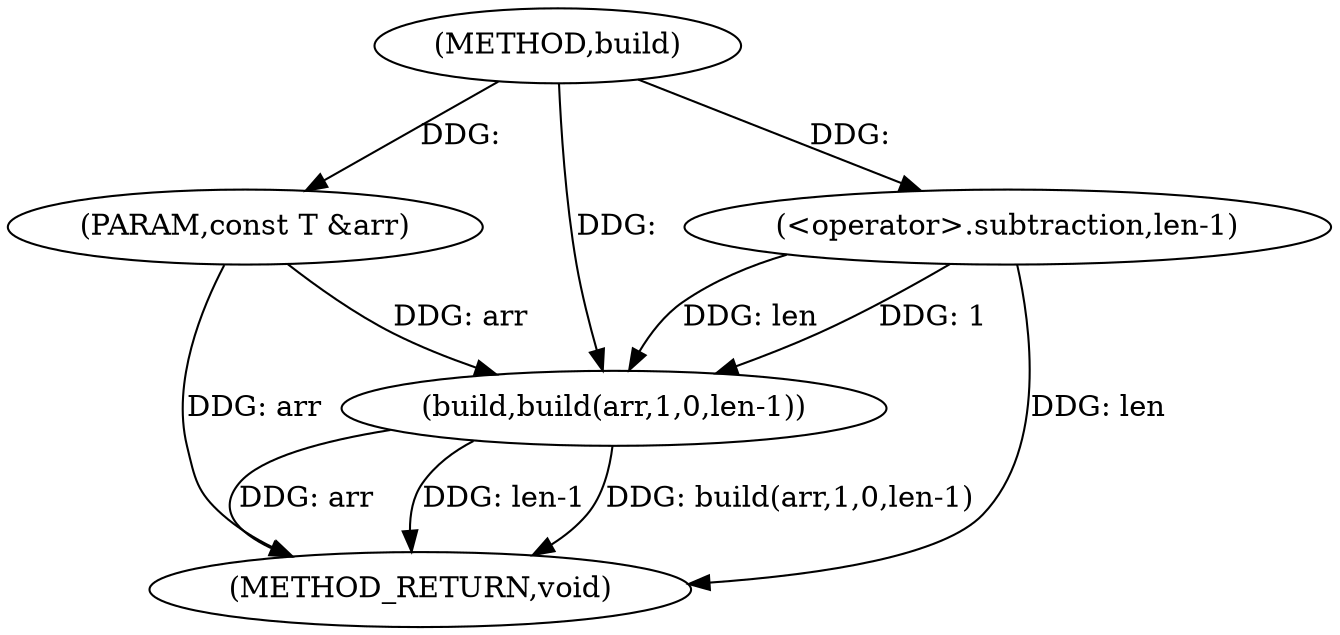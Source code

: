 digraph "build" {  
"1001627" [label = "(METHOD,build)" ]
"1001637" [label = "(METHOD_RETURN,void)" ]
"1001628" [label = "(PARAM,const T &arr)" ]
"1001630" [label = "(build,build(arr,1,0,len-1))" ]
"1001634" [label = "(<operator>.subtraction,len-1)" ]
  "1001628" -> "1001637"  [ label = "DDG: arr"] 
  "1001630" -> "1001637"  [ label = "DDG: arr"] 
  "1001630" -> "1001637"  [ label = "DDG: len-1"] 
  "1001630" -> "1001637"  [ label = "DDG: build(arr,1,0,len-1)"] 
  "1001634" -> "1001637"  [ label = "DDG: len"] 
  "1001627" -> "1001628"  [ label = "DDG: "] 
  "1001628" -> "1001630"  [ label = "DDG: arr"] 
  "1001627" -> "1001630"  [ label = "DDG: "] 
  "1001634" -> "1001630"  [ label = "DDG: len"] 
  "1001634" -> "1001630"  [ label = "DDG: 1"] 
  "1001627" -> "1001634"  [ label = "DDG: "] 
}
